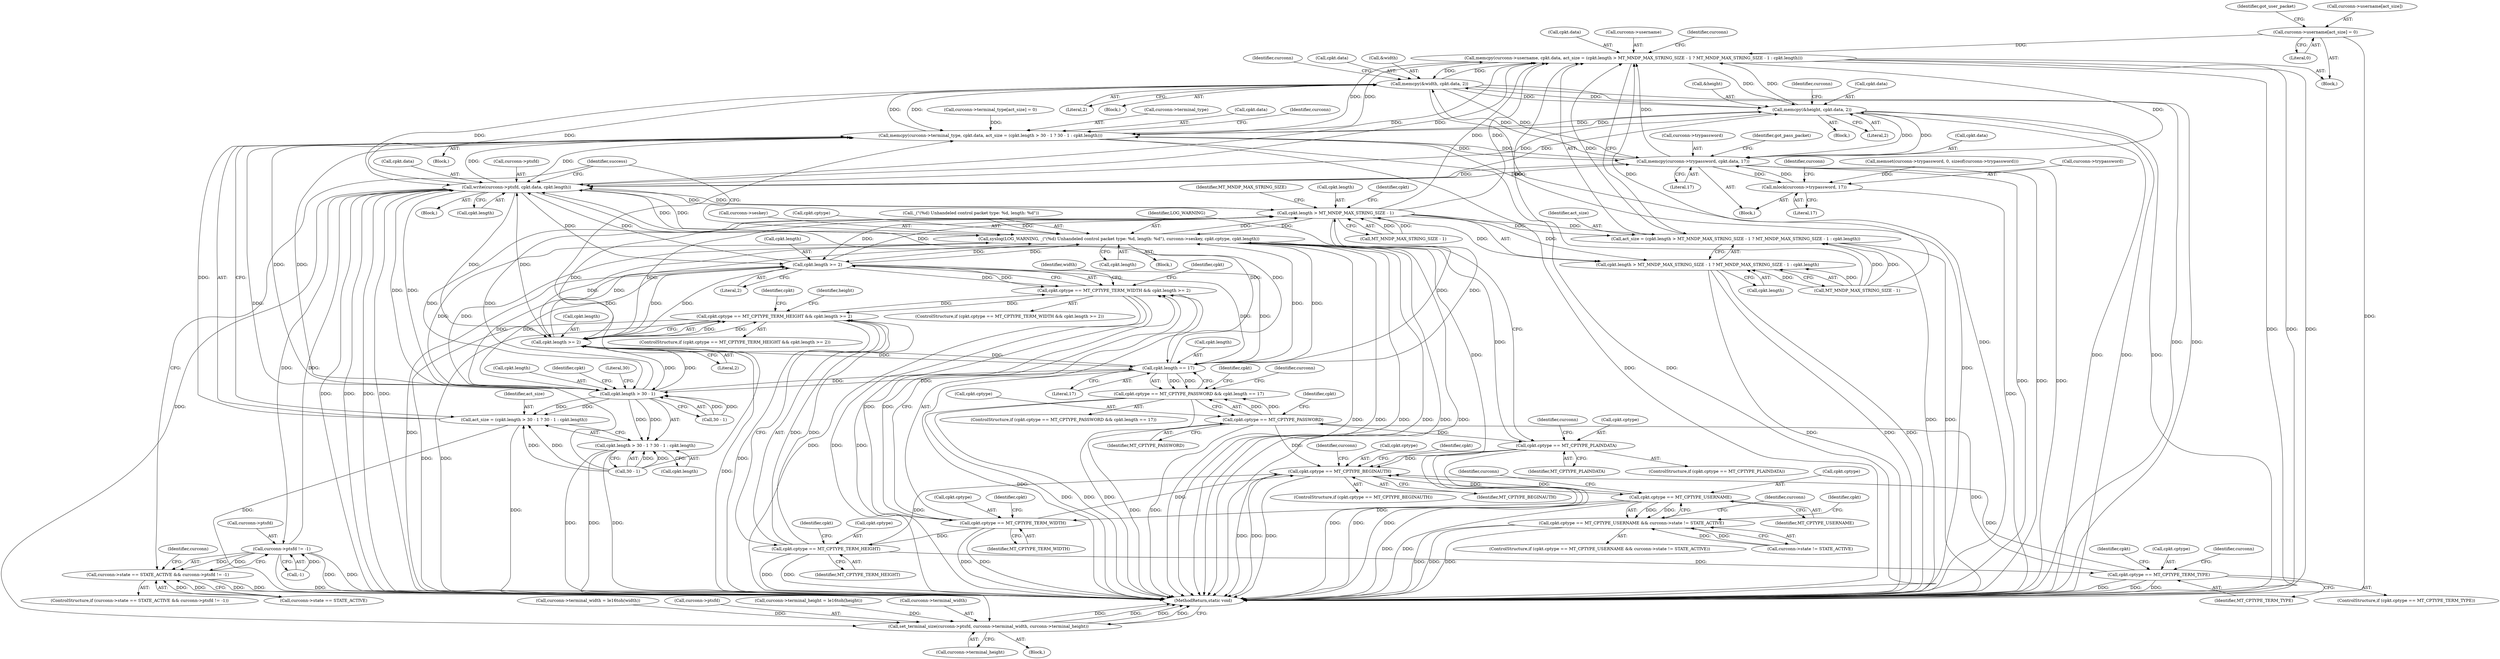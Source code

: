 digraph "0_MAC-Telnet_b69d11727d4f0f8cf719c79e3fb700f55ca03e9a_1@array" {
"1000270" [label="(Call,curconn->username[act_size] = 0)"];
"1000247" [label="(Call,memcpy(curconn->username, cpkt.data, act_size = (cpkt.length > MT_MNDP_MAX_STRING_SIZE - 1 ? MT_MNDP_MAX_STRING_SIZE - 1 : cpkt.length)))"];
"1000295" [label="(Call,memcpy(&width, cpkt.data, 2))"];
"1000326" [label="(Call,memcpy(&height, cpkt.data, 2))"];
"1000350" [label="(Call,memcpy(curconn->terminal_type, cpkt.data, act_size = (cpkt.length > 30 - 1 ? 30 - 1 : cpkt.length)))"];
"1000399" [label="(Call,memcpy(curconn->trypassword, cpkt.data, 17))"];
"1000394" [label="(Call,mlock(curconn->trypassword, 17))"];
"1000432" [label="(Call,write(curconn->ptsfd, cpkt.data, cpkt.length))"];
"1000257" [label="(Call,cpkt.length > MT_MNDP_MAX_STRING_SIZE - 1)"];
"1000254" [label="(Call,act_size = (cpkt.length > MT_MNDP_MAX_STRING_SIZE - 1 ? MT_MNDP_MAX_STRING_SIZE - 1 : cpkt.length))"];
"1000256" [label="(Call,cpkt.length > MT_MNDP_MAX_STRING_SIZE - 1 ? MT_MNDP_MAX_STRING_SIZE - 1 : cpkt.length)"];
"1000288" [label="(Call,cpkt.length >= 2)"];
"1000282" [label="(Call,cpkt.cptype == MT_CPTYPE_TERM_WIDTH && cpkt.length >= 2)"];
"1000313" [label="(Call,cpkt.cptype == MT_CPTYPE_TERM_HEIGHT && cpkt.length >= 2)"];
"1000319" [label="(Call,cpkt.length >= 2)"];
"1000360" [label="(Call,cpkt.length > 30 - 1)"];
"1000357" [label="(Call,act_size = (cpkt.length > 30 - 1 ? 30 - 1 : cpkt.length))"];
"1000359" [label="(Call,cpkt.length > 30 - 1 ? 30 - 1 : cpkt.length)"];
"1000388" [label="(Call,cpkt.length == 17)"];
"1000382" [label="(Call,cpkt.cptype == MT_CPTYPE_PASSWORD && cpkt.length == 17)"];
"1000444" [label="(Call,syslog(LOG_WARNING, _(\"(%d) Unhandeled control packet type: %d, length: %d\"), curconn->seskey, cpkt.cptype, cpkt.length))"];
"1000151" [label="(Call,cpkt.cptype == MT_CPTYPE_BEGINAUTH)"];
"1000236" [label="(Call,cpkt.cptype == MT_CPTYPE_USERNAME)"];
"1000235" [label="(Call,cpkt.cptype == MT_CPTYPE_USERNAME && curconn->state != STATE_ACTIVE)"];
"1000283" [label="(Call,cpkt.cptype == MT_CPTYPE_TERM_WIDTH)"];
"1000314" [label="(Call,cpkt.cptype == MT_CPTYPE_TERM_HEIGHT)"];
"1000344" [label="(Call,cpkt.cptype == MT_CPTYPE_TERM_TYPE)"];
"1000383" [label="(Call,cpkt.cptype == MT_CPTYPE_PASSWORD)"];
"1000412" [label="(Call,cpkt.cptype == MT_CPTYPE_PLAINDATA)"];
"1000425" [label="(Call,curconn->ptsfd != -1)"];
"1000419" [label="(Call,curconn->state == STATE_ACTIVE && curconn->ptsfd != -1)"];
"1000483" [label="(Call,set_terminal_size(curconn->ptsfd, curconn->terminal_width, curconn->terminal_height))"];
"1000432" [label="(Call,write(curconn->ptsfd, cpkt.data, cpkt.length))"];
"1000422" [label="(Identifier,curconn)"];
"1000351" [label="(Call,curconn->terminal_type)"];
"1000419" [label="(Call,curconn->state == STATE_ACTIVE && curconn->ptsfd != -1)"];
"1000433" [label="(Call,curconn->ptsfd)"];
"1000490" [label="(Call,curconn->terminal_height)"];
"1000162" [label="(Identifier,curconn)"];
"1000295" [label="(Call,memcpy(&width, cpkt.data, 2))"];
"1000324" [label="(Block,)"];
"1000401" [label="(Identifier,curconn)"];
"1000287" [label="(Identifier,MT_CPTYPE_TERM_WIDTH)"];
"1000387" [label="(Identifier,MT_CPTYPE_PASSWORD)"];
"1000327" [label="(Call,&height)"];
"1000400" [label="(Call,curconn->trypassword)"];
"1000152" [label="(Call,cpkt.cptype)"];
"1000254" [label="(Call,act_size = (cpkt.length > MT_MNDP_MAX_STRING_SIZE - 1 ? MT_MNDP_MAX_STRING_SIZE - 1 : cpkt.length))"];
"1000302" [label="(Call,curconn->terminal_width = le16toh(width))"];
"1000243" [label="(Identifier,curconn)"];
"1000406" [label="(Literal,17)"];
"1000448" [label="(Call,curconn->seskey)"];
"1000296" [label="(Call,&width)"];
"1000431" [label="(Block,)"];
"1000255" [label="(Identifier,act_size)"];
"1000335" [label="(Identifier,curconn)"];
"1000390" [label="(Identifier,cpkt)"];
"1000297" [label="(Identifier,width)"];
"1000454" [label="(Call,cpkt.length)"];
"1000267" [label="(Call,cpkt.length)"];
"1000301" [label="(Literal,2)"];
"1000328" [label="(Identifier,height)"];
"1000352" [label="(Identifier,curconn)"];
"1000354" [label="(Call,cpkt.data)"];
"1000326" [label="(Call,memcpy(&height, cpkt.data, 2))"];
"1000346" [label="(Identifier,cpkt)"];
"1000434" [label="(Identifier,curconn)"];
"1000314" [label="(Call,cpkt.cptype == MT_CPTYPE_TERM_HEIGHT)"];
"1000321" [label="(Identifier,cpkt)"];
"1000348" [label="(Identifier,MT_CPTYPE_TERM_TYPE)"];
"1000382" [label="(Call,cpkt.cptype == MT_CPTYPE_PASSWORD && cpkt.length == 17)"];
"1000251" [label="(Call,cpkt.data)"];
"1000281" [label="(ControlStructure,if (cpkt.cptype == MT_CPTYPE_TERM_WIDTH && cpkt.length >= 2))"];
"1000320" [label="(Call,cpkt.length)"];
"1000413" [label="(Call,cpkt.cptype)"];
"1000248" [label="(Call,curconn->username)"];
"1000361" [label="(Call,cpkt.length)"];
"1000234" [label="(ControlStructure,if (cpkt.cptype == MT_CPTYPE_USERNAME && curconn->state != STATE_ACTIVE))"];
"1000288" [label="(Call,cpkt.length >= 2)"];
"1000261" [label="(Call,MT_MNDP_MAX_STRING_SIZE - 1)"];
"1000318" [label="(Identifier,MT_CPTYPE_TERM_HEIGHT)"];
"1000258" [label="(Call,cpkt.length)"];
"1000273" [label="(Identifier,curconn)"];
"1000268" [label="(Identifier,cpkt)"];
"1000323" [label="(Literal,2)"];
"1000349" [label="(Block,)"];
"1000414" [label="(Identifier,cpkt)"];
"1000241" [label="(Call,curconn->state != STATE_ACTIVE)"];
"1000408" [label="(Identifier,got_pass_packet)"];
"1000304" [label="(Identifier,curconn)"];
"1000292" [label="(Literal,2)"];
"1000270" [label="(Call,curconn->username[act_size] = 0)"];
"1000367" [label="(Call,30 - 1)"];
"1000284" [label="(Call,cpkt.cptype)"];
"1000371" [label="(Identifier,cpkt)"];
"1000360" [label="(Call,cpkt.length > 30 - 1)"];
"1000359" [label="(Call,cpkt.length > 30 - 1 ? 30 - 1 : cpkt.length)"];
"1000384" [label="(Call,cpkt.cptype)"];
"1000416" [label="(Identifier,MT_CPTYPE_PLAINDATA)"];
"1000376" [label="(Identifier,curconn)"];
"1000357" [label="(Call,act_size = (cpkt.length > 30 - 1 ? 30 - 1 : cpkt.length))"];
"1000385" [label="(Identifier,cpkt)"];
"1000315" [label="(Call,cpkt.cptype)"];
"1000240" [label="(Identifier,MT_CPTYPE_USERNAME)"];
"1000236" [label="(Call,cpkt.cptype == MT_CPTYPE_USERNAME)"];
"1000235" [label="(Call,cpkt.cptype == MT_CPTYPE_USERNAME && curconn->state != STATE_ACTIVE)"];
"1000290" [label="(Identifier,cpkt)"];
"1000425" [label="(Call,curconn->ptsfd != -1)"];
"1000399" [label="(Call,memcpy(curconn->trypassword, cpkt.data, 17))"];
"1000150" [label="(ControlStructure,if (cpkt.cptype == MT_CPTYPE_BEGINAUTH))"];
"1000436" [label="(Call,cpkt.data)"];
"1000458" [label="(Identifier,success)"];
"1000265" [label="(Identifier,MT_MNDP_MAX_STRING_SIZE)"];
"1000283" [label="(Call,cpkt.cptype == MT_CPTYPE_TERM_WIDTH)"];
"1000316" [label="(Identifier,cpkt)"];
"1000289" [label="(Call,cpkt.length)"];
"1000389" [label="(Call,cpkt.length)"];
"1000151" [label="(Call,cpkt.cptype == MT_CPTYPE_BEGINAUTH)"];
"1000482" [label="(Block,)"];
"1000394" [label="(Call,mlock(curconn->trypassword, 17))"];
"1000443" [label="(Block,)"];
"1000451" [label="(Call,cpkt.cptype)"];
"1000446" [label="(Call,_(\"(%d) Unhandeled control packet type: %d, length: %d\"))"];
"1000370" [label="(Call,cpkt.length)"];
"1000383" [label="(Call,cpkt.cptype == MT_CPTYPE_PASSWORD)"];
"1000364" [label="(Call,30 - 1)"];
"1000373" [label="(Call,curconn->terminal_type[act_size] = 0)"];
"1000412" [label="(Call,cpkt.cptype == MT_CPTYPE_PLAINDATA)"];
"1000332" [label="(Literal,2)"];
"1000257" [label="(Call,cpkt.length > MT_MNDP_MAX_STRING_SIZE - 1)"];
"1000343" [label="(ControlStructure,if (cpkt.cptype == MT_CPTYPE_TERM_TYPE))"];
"1000249" [label="(Identifier,curconn)"];
"1000493" [label="(MethodReturn,static void)"];
"1000429" [label="(Call,-1)"];
"1000444" [label="(Call,syslog(LOG_WARNING, _(\"(%d) Unhandeled control packet type: %d, length: %d\"), curconn->seskey, cpkt.cptype, cpkt.length))"];
"1000278" [label="(Identifier,got_user_packet)"];
"1000398" [label="(Literal,17)"];
"1000298" [label="(Call,cpkt.data)"];
"1000256" [label="(Call,cpkt.length > MT_MNDP_MAX_STRING_SIZE - 1 ? MT_MNDP_MAX_STRING_SIZE - 1 : cpkt.length)"];
"1000271" [label="(Call,curconn->username[act_size])"];
"1000368" [label="(Literal,30)"];
"1000237" [label="(Call,cpkt.cptype)"];
"1000439" [label="(Call,cpkt.length)"];
"1000246" [label="(Block,)"];
"1000381" [label="(ControlStructure,if (cpkt.cptype == MT_CPTYPE_PASSWORD && cpkt.length == 17))"];
"1000445" [label="(Identifier,LOG_WARNING)"];
"1000285" [label="(Identifier,cpkt)"];
"1000312" [label="(ControlStructure,if (cpkt.cptype == MT_CPTYPE_TERM_HEIGHT && cpkt.length >= 2))"];
"1000403" [label="(Call,cpkt.data)"];
"1000238" [label="(Identifier,cpkt)"];
"1000483" [label="(Call,set_terminal_size(curconn->ptsfd, curconn->terminal_width, curconn->terminal_height))"];
"1000329" [label="(Call,cpkt.data)"];
"1000189" [label="(Call,memset(curconn->trypassword, 0, sizeof(curconn->trypassword)))"];
"1000276" [label="(Literal,0)"];
"1000396" [label="(Identifier,curconn)"];
"1000393" [label="(Block,)"];
"1000392" [label="(Literal,17)"];
"1000282" [label="(Call,cpkt.cptype == MT_CPTYPE_TERM_WIDTH && cpkt.length >= 2)"];
"1000388" [label="(Call,cpkt.length == 17)"];
"1000395" [label="(Call,curconn->trypassword)"];
"1000358" [label="(Identifier,act_size)"];
"1000264" [label="(Call,MT_MNDP_MAX_STRING_SIZE - 1)"];
"1000313" [label="(Call,cpkt.cptype == MT_CPTYPE_TERM_HEIGHT && cpkt.length >= 2)"];
"1000418" [label="(ControlStructure,if (curconn->state == STATE_ACTIVE && curconn->ptsfd != -1))"];
"1000350" [label="(Call,memcpy(curconn->terminal_type, cpkt.data, act_size = (cpkt.length > 30 - 1 ? 30 - 1 : cpkt.length)))"];
"1000293" [label="(Block,)"];
"1000484" [label="(Call,curconn->ptsfd)"];
"1000247" [label="(Call,memcpy(curconn->username, cpkt.data, act_size = (cpkt.length > MT_MNDP_MAX_STRING_SIZE - 1 ? MT_MNDP_MAX_STRING_SIZE - 1 : cpkt.length)))"];
"1000345" [label="(Call,cpkt.cptype)"];
"1000155" [label="(Identifier,MT_CPTYPE_BEGINAUTH)"];
"1000319" [label="(Call,cpkt.length >= 2)"];
"1000426" [label="(Call,curconn->ptsfd)"];
"1000333" [label="(Call,curconn->terminal_height = le16toh(height))"];
"1000344" [label="(Call,cpkt.cptype == MT_CPTYPE_TERM_TYPE)"];
"1000420" [label="(Call,curconn->state == STATE_ACTIVE)"];
"1000487" [label="(Call,curconn->terminal_width)"];
"1000411" [label="(ControlStructure,if (cpkt.cptype == MT_CPTYPE_PLAINDATA))"];
"1000270" -> "1000246"  [label="AST: "];
"1000270" -> "1000276"  [label="CFG: "];
"1000271" -> "1000270"  [label="AST: "];
"1000276" -> "1000270"  [label="AST: "];
"1000278" -> "1000270"  [label="CFG: "];
"1000270" -> "1000493"  [label="DDG: "];
"1000270" -> "1000247"  [label="DDG: "];
"1000247" -> "1000246"  [label="AST: "];
"1000247" -> "1000254"  [label="CFG: "];
"1000248" -> "1000247"  [label="AST: "];
"1000251" -> "1000247"  [label="AST: "];
"1000254" -> "1000247"  [label="AST: "];
"1000273" -> "1000247"  [label="CFG: "];
"1000247" -> "1000493"  [label="DDG: "];
"1000247" -> "1000493"  [label="DDG: "];
"1000247" -> "1000493"  [label="DDG: "];
"1000295" -> "1000247"  [label="DDG: "];
"1000432" -> "1000247"  [label="DDG: "];
"1000399" -> "1000247"  [label="DDG: "];
"1000326" -> "1000247"  [label="DDG: "];
"1000350" -> "1000247"  [label="DDG: "];
"1000254" -> "1000247"  [label="DDG: "];
"1000264" -> "1000247"  [label="DDG: "];
"1000264" -> "1000247"  [label="DDG: "];
"1000257" -> "1000247"  [label="DDG: "];
"1000257" -> "1000247"  [label="DDG: "];
"1000247" -> "1000295"  [label="DDG: "];
"1000247" -> "1000326"  [label="DDG: "];
"1000247" -> "1000350"  [label="DDG: "];
"1000247" -> "1000399"  [label="DDG: "];
"1000247" -> "1000432"  [label="DDG: "];
"1000295" -> "1000293"  [label="AST: "];
"1000295" -> "1000301"  [label="CFG: "];
"1000296" -> "1000295"  [label="AST: "];
"1000298" -> "1000295"  [label="AST: "];
"1000301" -> "1000295"  [label="AST: "];
"1000304" -> "1000295"  [label="CFG: "];
"1000295" -> "1000493"  [label="DDG: "];
"1000295" -> "1000493"  [label="DDG: "];
"1000295" -> "1000493"  [label="DDG: "];
"1000432" -> "1000295"  [label="DDG: "];
"1000399" -> "1000295"  [label="DDG: "];
"1000326" -> "1000295"  [label="DDG: "];
"1000350" -> "1000295"  [label="DDG: "];
"1000295" -> "1000326"  [label="DDG: "];
"1000295" -> "1000350"  [label="DDG: "];
"1000295" -> "1000399"  [label="DDG: "];
"1000295" -> "1000432"  [label="DDG: "];
"1000326" -> "1000324"  [label="AST: "];
"1000326" -> "1000332"  [label="CFG: "];
"1000327" -> "1000326"  [label="AST: "];
"1000329" -> "1000326"  [label="AST: "];
"1000332" -> "1000326"  [label="AST: "];
"1000335" -> "1000326"  [label="CFG: "];
"1000326" -> "1000493"  [label="DDG: "];
"1000326" -> "1000493"  [label="DDG: "];
"1000326" -> "1000493"  [label="DDG: "];
"1000432" -> "1000326"  [label="DDG: "];
"1000399" -> "1000326"  [label="DDG: "];
"1000350" -> "1000326"  [label="DDG: "];
"1000326" -> "1000350"  [label="DDG: "];
"1000326" -> "1000399"  [label="DDG: "];
"1000326" -> "1000432"  [label="DDG: "];
"1000350" -> "1000349"  [label="AST: "];
"1000350" -> "1000357"  [label="CFG: "];
"1000351" -> "1000350"  [label="AST: "];
"1000354" -> "1000350"  [label="AST: "];
"1000357" -> "1000350"  [label="AST: "];
"1000376" -> "1000350"  [label="CFG: "];
"1000350" -> "1000493"  [label="DDG: "];
"1000350" -> "1000493"  [label="DDG: "];
"1000350" -> "1000493"  [label="DDG: "];
"1000373" -> "1000350"  [label="DDG: "];
"1000432" -> "1000350"  [label="DDG: "];
"1000399" -> "1000350"  [label="DDG: "];
"1000357" -> "1000350"  [label="DDG: "];
"1000360" -> "1000350"  [label="DDG: "];
"1000360" -> "1000350"  [label="DDG: "];
"1000367" -> "1000350"  [label="DDG: "];
"1000367" -> "1000350"  [label="DDG: "];
"1000350" -> "1000399"  [label="DDG: "];
"1000350" -> "1000432"  [label="DDG: "];
"1000399" -> "1000393"  [label="AST: "];
"1000399" -> "1000406"  [label="CFG: "];
"1000400" -> "1000399"  [label="AST: "];
"1000403" -> "1000399"  [label="AST: "];
"1000406" -> "1000399"  [label="AST: "];
"1000408" -> "1000399"  [label="CFG: "];
"1000399" -> "1000493"  [label="DDG: "];
"1000399" -> "1000493"  [label="DDG: "];
"1000399" -> "1000493"  [label="DDG: "];
"1000399" -> "1000394"  [label="DDG: "];
"1000394" -> "1000399"  [label="DDG: "];
"1000432" -> "1000399"  [label="DDG: "];
"1000399" -> "1000432"  [label="DDG: "];
"1000394" -> "1000393"  [label="AST: "];
"1000394" -> "1000398"  [label="CFG: "];
"1000395" -> "1000394"  [label="AST: "];
"1000398" -> "1000394"  [label="AST: "];
"1000401" -> "1000394"  [label="CFG: "];
"1000394" -> "1000493"  [label="DDG: "];
"1000189" -> "1000394"  [label="DDG: "];
"1000432" -> "1000431"  [label="AST: "];
"1000432" -> "1000439"  [label="CFG: "];
"1000433" -> "1000432"  [label="AST: "];
"1000436" -> "1000432"  [label="AST: "];
"1000439" -> "1000432"  [label="AST: "];
"1000458" -> "1000432"  [label="CFG: "];
"1000432" -> "1000493"  [label="DDG: "];
"1000432" -> "1000493"  [label="DDG: "];
"1000432" -> "1000493"  [label="DDG: "];
"1000432" -> "1000493"  [label="DDG: "];
"1000432" -> "1000257"  [label="DDG: "];
"1000432" -> "1000288"  [label="DDG: "];
"1000432" -> "1000319"  [label="DDG: "];
"1000432" -> "1000360"  [label="DDG: "];
"1000432" -> "1000388"  [label="DDG: "];
"1000432" -> "1000425"  [label="DDG: "];
"1000425" -> "1000432"  [label="DDG: "];
"1000388" -> "1000432"  [label="DDG: "];
"1000444" -> "1000432"  [label="DDG: "];
"1000288" -> "1000432"  [label="DDG: "];
"1000319" -> "1000432"  [label="DDG: "];
"1000360" -> "1000432"  [label="DDG: "];
"1000257" -> "1000432"  [label="DDG: "];
"1000432" -> "1000444"  [label="DDG: "];
"1000432" -> "1000483"  [label="DDG: "];
"1000257" -> "1000256"  [label="AST: "];
"1000257" -> "1000261"  [label="CFG: "];
"1000258" -> "1000257"  [label="AST: "];
"1000261" -> "1000257"  [label="AST: "];
"1000265" -> "1000257"  [label="CFG: "];
"1000268" -> "1000257"  [label="CFG: "];
"1000257" -> "1000254"  [label="DDG: "];
"1000257" -> "1000254"  [label="DDG: "];
"1000388" -> "1000257"  [label="DDG: "];
"1000444" -> "1000257"  [label="DDG: "];
"1000288" -> "1000257"  [label="DDG: "];
"1000319" -> "1000257"  [label="DDG: "];
"1000360" -> "1000257"  [label="DDG: "];
"1000261" -> "1000257"  [label="DDG: "];
"1000261" -> "1000257"  [label="DDG: "];
"1000257" -> "1000256"  [label="DDG: "];
"1000257" -> "1000256"  [label="DDG: "];
"1000257" -> "1000288"  [label="DDG: "];
"1000257" -> "1000319"  [label="DDG: "];
"1000257" -> "1000360"  [label="DDG: "];
"1000257" -> "1000388"  [label="DDG: "];
"1000257" -> "1000444"  [label="DDG: "];
"1000254" -> "1000256"  [label="CFG: "];
"1000255" -> "1000254"  [label="AST: "];
"1000256" -> "1000254"  [label="AST: "];
"1000254" -> "1000493"  [label="DDG: "];
"1000254" -> "1000493"  [label="DDG: "];
"1000264" -> "1000254"  [label="DDG: "];
"1000264" -> "1000254"  [label="DDG: "];
"1000256" -> "1000264"  [label="CFG: "];
"1000256" -> "1000267"  [label="CFG: "];
"1000264" -> "1000256"  [label="AST: "];
"1000267" -> "1000256"  [label="AST: "];
"1000256" -> "1000493"  [label="DDG: "];
"1000256" -> "1000493"  [label="DDG: "];
"1000256" -> "1000493"  [label="DDG: "];
"1000264" -> "1000256"  [label="DDG: "];
"1000264" -> "1000256"  [label="DDG: "];
"1000288" -> "1000282"  [label="AST: "];
"1000288" -> "1000292"  [label="CFG: "];
"1000289" -> "1000288"  [label="AST: "];
"1000292" -> "1000288"  [label="AST: "];
"1000282" -> "1000288"  [label="CFG: "];
"1000288" -> "1000493"  [label="DDG: "];
"1000288" -> "1000282"  [label="DDG: "];
"1000288" -> "1000282"  [label="DDG: "];
"1000388" -> "1000288"  [label="DDG: "];
"1000444" -> "1000288"  [label="DDG: "];
"1000319" -> "1000288"  [label="DDG: "];
"1000360" -> "1000288"  [label="DDG: "];
"1000288" -> "1000319"  [label="DDG: "];
"1000288" -> "1000360"  [label="DDG: "];
"1000288" -> "1000388"  [label="DDG: "];
"1000288" -> "1000444"  [label="DDG: "];
"1000282" -> "1000281"  [label="AST: "];
"1000282" -> "1000283"  [label="CFG: "];
"1000283" -> "1000282"  [label="AST: "];
"1000297" -> "1000282"  [label="CFG: "];
"1000316" -> "1000282"  [label="CFG: "];
"1000282" -> "1000493"  [label="DDG: "];
"1000282" -> "1000493"  [label="DDG: "];
"1000282" -> "1000493"  [label="DDG: "];
"1000283" -> "1000282"  [label="DDG: "];
"1000283" -> "1000282"  [label="DDG: "];
"1000313" -> "1000282"  [label="DDG: "];
"1000282" -> "1000313"  [label="DDG: "];
"1000313" -> "1000312"  [label="AST: "];
"1000313" -> "1000314"  [label="CFG: "];
"1000313" -> "1000319"  [label="CFG: "];
"1000314" -> "1000313"  [label="AST: "];
"1000319" -> "1000313"  [label="AST: "];
"1000328" -> "1000313"  [label="CFG: "];
"1000346" -> "1000313"  [label="CFG: "];
"1000313" -> "1000493"  [label="DDG: "];
"1000313" -> "1000493"  [label="DDG: "];
"1000313" -> "1000493"  [label="DDG: "];
"1000314" -> "1000313"  [label="DDG: "];
"1000314" -> "1000313"  [label="DDG: "];
"1000319" -> "1000313"  [label="DDG: "];
"1000319" -> "1000313"  [label="DDG: "];
"1000319" -> "1000323"  [label="CFG: "];
"1000320" -> "1000319"  [label="AST: "];
"1000323" -> "1000319"  [label="AST: "];
"1000319" -> "1000493"  [label="DDG: "];
"1000388" -> "1000319"  [label="DDG: "];
"1000444" -> "1000319"  [label="DDG: "];
"1000360" -> "1000319"  [label="DDG: "];
"1000319" -> "1000360"  [label="DDG: "];
"1000319" -> "1000388"  [label="DDG: "];
"1000319" -> "1000444"  [label="DDG: "];
"1000360" -> "1000359"  [label="AST: "];
"1000360" -> "1000364"  [label="CFG: "];
"1000361" -> "1000360"  [label="AST: "];
"1000364" -> "1000360"  [label="AST: "];
"1000368" -> "1000360"  [label="CFG: "];
"1000371" -> "1000360"  [label="CFG: "];
"1000360" -> "1000357"  [label="DDG: "];
"1000360" -> "1000357"  [label="DDG: "];
"1000388" -> "1000360"  [label="DDG: "];
"1000444" -> "1000360"  [label="DDG: "];
"1000364" -> "1000360"  [label="DDG: "];
"1000364" -> "1000360"  [label="DDG: "];
"1000360" -> "1000359"  [label="DDG: "];
"1000360" -> "1000359"  [label="DDG: "];
"1000360" -> "1000388"  [label="DDG: "];
"1000360" -> "1000444"  [label="DDG: "];
"1000357" -> "1000359"  [label="CFG: "];
"1000358" -> "1000357"  [label="AST: "];
"1000359" -> "1000357"  [label="AST: "];
"1000357" -> "1000493"  [label="DDG: "];
"1000357" -> "1000493"  [label="DDG: "];
"1000367" -> "1000357"  [label="DDG: "];
"1000367" -> "1000357"  [label="DDG: "];
"1000359" -> "1000367"  [label="CFG: "];
"1000359" -> "1000370"  [label="CFG: "];
"1000367" -> "1000359"  [label="AST: "];
"1000370" -> "1000359"  [label="AST: "];
"1000359" -> "1000493"  [label="DDG: "];
"1000359" -> "1000493"  [label="DDG: "];
"1000359" -> "1000493"  [label="DDG: "];
"1000367" -> "1000359"  [label="DDG: "];
"1000367" -> "1000359"  [label="DDG: "];
"1000388" -> "1000382"  [label="AST: "];
"1000388" -> "1000392"  [label="CFG: "];
"1000389" -> "1000388"  [label="AST: "];
"1000392" -> "1000388"  [label="AST: "];
"1000382" -> "1000388"  [label="CFG: "];
"1000388" -> "1000493"  [label="DDG: "];
"1000388" -> "1000382"  [label="DDG: "];
"1000388" -> "1000382"  [label="DDG: "];
"1000444" -> "1000388"  [label="DDG: "];
"1000388" -> "1000444"  [label="DDG: "];
"1000382" -> "1000381"  [label="AST: "];
"1000382" -> "1000383"  [label="CFG: "];
"1000383" -> "1000382"  [label="AST: "];
"1000396" -> "1000382"  [label="CFG: "];
"1000414" -> "1000382"  [label="CFG: "];
"1000382" -> "1000493"  [label="DDG: "];
"1000382" -> "1000493"  [label="DDG: "];
"1000382" -> "1000493"  [label="DDG: "];
"1000383" -> "1000382"  [label="DDG: "];
"1000383" -> "1000382"  [label="DDG: "];
"1000444" -> "1000443"  [label="AST: "];
"1000444" -> "1000454"  [label="CFG: "];
"1000445" -> "1000444"  [label="AST: "];
"1000446" -> "1000444"  [label="AST: "];
"1000448" -> "1000444"  [label="AST: "];
"1000451" -> "1000444"  [label="AST: "];
"1000454" -> "1000444"  [label="AST: "];
"1000458" -> "1000444"  [label="CFG: "];
"1000444" -> "1000493"  [label="DDG: "];
"1000444" -> "1000493"  [label="DDG: "];
"1000444" -> "1000493"  [label="DDG: "];
"1000444" -> "1000493"  [label="DDG: "];
"1000444" -> "1000493"  [label="DDG: "];
"1000444" -> "1000493"  [label="DDG: "];
"1000444" -> "1000151"  [label="DDG: "];
"1000446" -> "1000444"  [label="DDG: "];
"1000412" -> "1000444"  [label="DDG: "];
"1000151" -> "1000150"  [label="AST: "];
"1000151" -> "1000155"  [label="CFG: "];
"1000152" -> "1000151"  [label="AST: "];
"1000155" -> "1000151"  [label="AST: "];
"1000162" -> "1000151"  [label="CFG: "];
"1000238" -> "1000151"  [label="CFG: "];
"1000151" -> "1000493"  [label="DDG: "];
"1000151" -> "1000493"  [label="DDG: "];
"1000151" -> "1000493"  [label="DDG: "];
"1000283" -> "1000151"  [label="DDG: "];
"1000383" -> "1000151"  [label="DDG: "];
"1000412" -> "1000151"  [label="DDG: "];
"1000344" -> "1000151"  [label="DDG: "];
"1000236" -> "1000151"  [label="DDG: "];
"1000314" -> "1000151"  [label="DDG: "];
"1000151" -> "1000236"  [label="DDG: "];
"1000236" -> "1000235"  [label="AST: "];
"1000236" -> "1000240"  [label="CFG: "];
"1000237" -> "1000236"  [label="AST: "];
"1000240" -> "1000236"  [label="AST: "];
"1000243" -> "1000236"  [label="CFG: "];
"1000235" -> "1000236"  [label="CFG: "];
"1000236" -> "1000493"  [label="DDG: "];
"1000236" -> "1000493"  [label="DDG: "];
"1000236" -> "1000235"  [label="DDG: "];
"1000236" -> "1000235"  [label="DDG: "];
"1000236" -> "1000283"  [label="DDG: "];
"1000235" -> "1000234"  [label="AST: "];
"1000235" -> "1000241"  [label="CFG: "];
"1000241" -> "1000235"  [label="AST: "];
"1000249" -> "1000235"  [label="CFG: "];
"1000285" -> "1000235"  [label="CFG: "];
"1000235" -> "1000493"  [label="DDG: "];
"1000235" -> "1000493"  [label="DDG: "];
"1000235" -> "1000493"  [label="DDG: "];
"1000241" -> "1000235"  [label="DDG: "];
"1000241" -> "1000235"  [label="DDG: "];
"1000283" -> "1000287"  [label="CFG: "];
"1000284" -> "1000283"  [label="AST: "];
"1000287" -> "1000283"  [label="AST: "];
"1000290" -> "1000283"  [label="CFG: "];
"1000283" -> "1000493"  [label="DDG: "];
"1000283" -> "1000493"  [label="DDG: "];
"1000283" -> "1000314"  [label="DDG: "];
"1000314" -> "1000318"  [label="CFG: "];
"1000315" -> "1000314"  [label="AST: "];
"1000318" -> "1000314"  [label="AST: "];
"1000321" -> "1000314"  [label="CFG: "];
"1000314" -> "1000493"  [label="DDG: "];
"1000314" -> "1000493"  [label="DDG: "];
"1000314" -> "1000344"  [label="DDG: "];
"1000344" -> "1000343"  [label="AST: "];
"1000344" -> "1000348"  [label="CFG: "];
"1000345" -> "1000344"  [label="AST: "];
"1000348" -> "1000344"  [label="AST: "];
"1000352" -> "1000344"  [label="CFG: "];
"1000385" -> "1000344"  [label="CFG: "];
"1000344" -> "1000493"  [label="DDG: "];
"1000344" -> "1000493"  [label="DDG: "];
"1000344" -> "1000493"  [label="DDG: "];
"1000344" -> "1000383"  [label="DDG: "];
"1000383" -> "1000387"  [label="CFG: "];
"1000384" -> "1000383"  [label="AST: "];
"1000387" -> "1000383"  [label="AST: "];
"1000390" -> "1000383"  [label="CFG: "];
"1000383" -> "1000493"  [label="DDG: "];
"1000383" -> "1000493"  [label="DDG: "];
"1000383" -> "1000412"  [label="DDG: "];
"1000412" -> "1000411"  [label="AST: "];
"1000412" -> "1000416"  [label="CFG: "];
"1000413" -> "1000412"  [label="AST: "];
"1000416" -> "1000412"  [label="AST: "];
"1000422" -> "1000412"  [label="CFG: "];
"1000445" -> "1000412"  [label="CFG: "];
"1000412" -> "1000493"  [label="DDG: "];
"1000412" -> "1000493"  [label="DDG: "];
"1000412" -> "1000493"  [label="DDG: "];
"1000425" -> "1000419"  [label="AST: "];
"1000425" -> "1000429"  [label="CFG: "];
"1000426" -> "1000425"  [label="AST: "];
"1000429" -> "1000425"  [label="AST: "];
"1000419" -> "1000425"  [label="CFG: "];
"1000425" -> "1000493"  [label="DDG: "];
"1000425" -> "1000493"  [label="DDG: "];
"1000425" -> "1000419"  [label="DDG: "];
"1000425" -> "1000419"  [label="DDG: "];
"1000429" -> "1000425"  [label="DDG: "];
"1000425" -> "1000483"  [label="DDG: "];
"1000419" -> "1000418"  [label="AST: "];
"1000419" -> "1000420"  [label="CFG: "];
"1000420" -> "1000419"  [label="AST: "];
"1000434" -> "1000419"  [label="CFG: "];
"1000458" -> "1000419"  [label="CFG: "];
"1000419" -> "1000493"  [label="DDG: "];
"1000419" -> "1000493"  [label="DDG: "];
"1000420" -> "1000419"  [label="DDG: "];
"1000420" -> "1000419"  [label="DDG: "];
"1000483" -> "1000482"  [label="AST: "];
"1000483" -> "1000490"  [label="CFG: "];
"1000484" -> "1000483"  [label="AST: "];
"1000487" -> "1000483"  [label="AST: "];
"1000490" -> "1000483"  [label="AST: "];
"1000493" -> "1000483"  [label="CFG: "];
"1000483" -> "1000493"  [label="DDG: "];
"1000483" -> "1000493"  [label="DDG: "];
"1000483" -> "1000493"  [label="DDG: "];
"1000483" -> "1000493"  [label="DDG: "];
"1000302" -> "1000483"  [label="DDG: "];
"1000333" -> "1000483"  [label="DDG: "];
}
